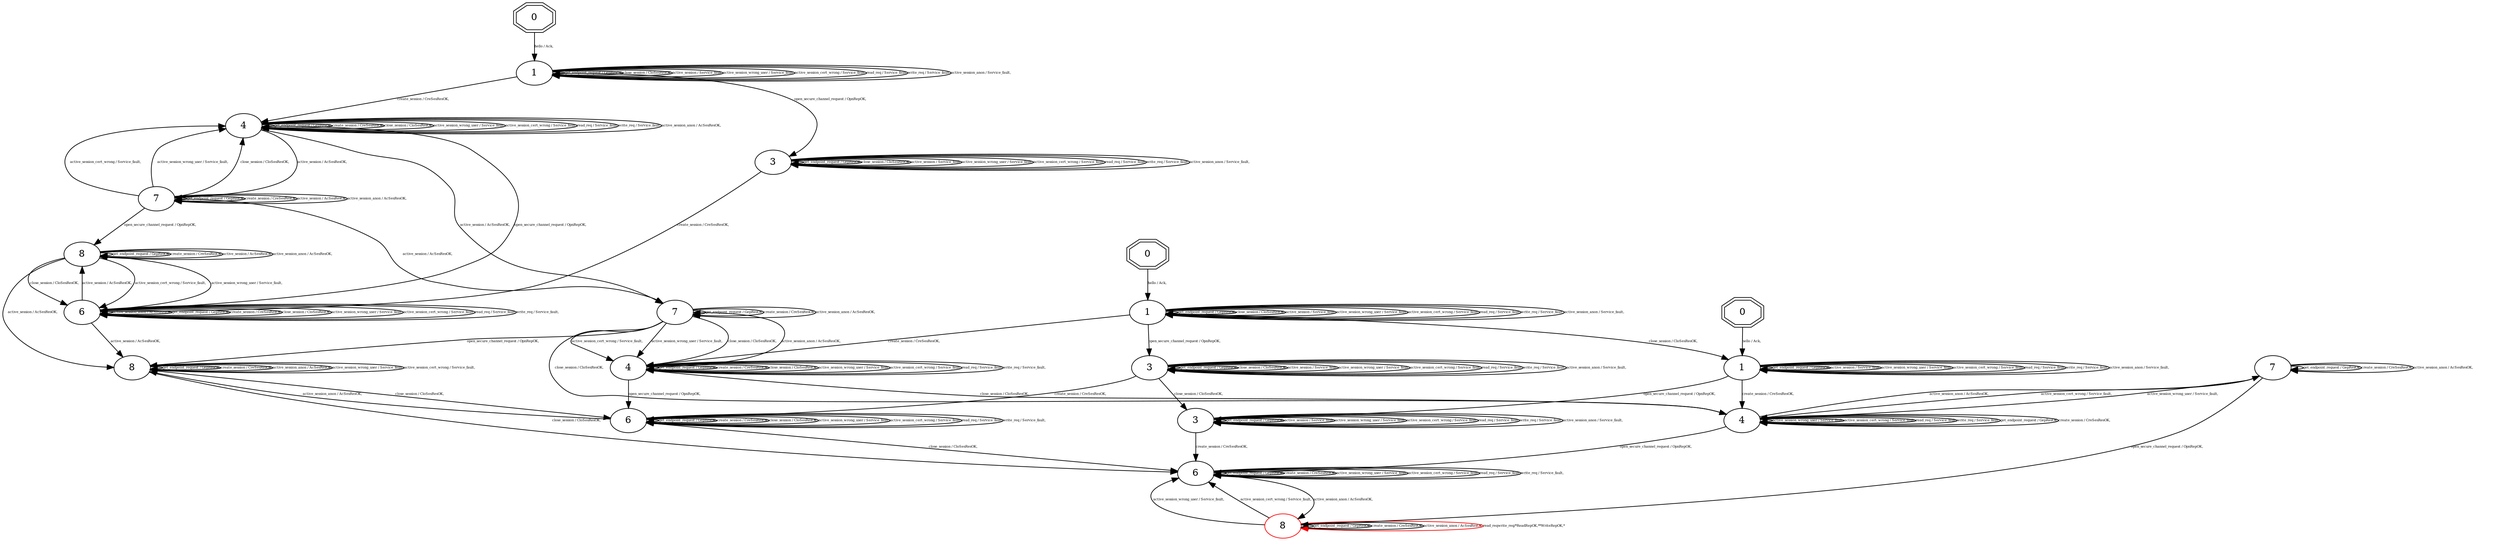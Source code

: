 digraph "Automata" { 
	 "8_0_true" [shape=ellipse,style=filled,fillcolor=white,URL="8",label="8"];
	 "6_1_true" [shape=ellipse,style=filled,fillcolor=white,URL="6",label="6"];
	 "3_1_true" [shape=ellipse,style=filled,fillcolor=white,URL="3",label="3"];
	 "7_1_true" [shape=ellipse,style=filled,fillcolor=white,URL="7",label="7"];
	 "4_1_true" [shape=ellipse,style=filled,fillcolor=white,URL="4",label="4"];
	 "4_0_true" [shape=ellipse,style=filled,fillcolor=white,URL="4",label="4"];
	 "0_0_true" [shape=doubleoctagon,style=filled,fillcolor=white,URL="0",label="0"];
	 "3_0_true" [shape=ellipse,style=filled,fillcolor=white,URL="3",label="3"];
	 "0_1_false" [shape=doubleoctagon,style=filled,fillcolor=white,URL="0",label="0"];
	 "0_1_true" [shape=doubleoctagon,style=filled,fillcolor=white,URL="0",label="0"];
	 "6_1_false" [shape=ellipse,style=filled,fillcolor=white,URL="6",label="6"];
	 "3_1_false" [shape=ellipse,style=filled,fillcolor=white,URL="3",label="3"];
	 "1_1_true" [shape=ellipse,style=filled,fillcolor=white,URL="1",label="1"];
	 "8_1_false" [shape=ellipse,style=filled,fillcolor=white,URL="8",label="8",color=red];
	 "7_1_false" [shape=ellipse,style=filled,fillcolor=white,URL="7",label="7"];
	 "1_1_false" [shape=ellipse,style=filled,fillcolor=white,URL="1",label="1"];
	 "4_1_false" [shape=ellipse,style=filled,fillcolor=white,URL="4",label="4"];
	 "8_1_true" [shape=ellipse,style=filled,fillcolor=white,URL="8",label="8"];
	 "1_0_true" [shape=ellipse,style=filled,fillcolor=white,URL="1",label="1"];
	 "6_0_true" [shape=ellipse,style=filled,fillcolor=white,URL="6",label="6"];
	 "7_0_true" [shape=ellipse,style=filled,fillcolor=white,URL="7",label="7"];
	 "7_1_false"->"7_1_false" [fontsize=5,label="get_endpoint_request / GepResOK,"];
	 "7_1_false"->"7_1_false" [fontsize=5,label="create_session / CreSesResOK,"];
	 "7_1_false"->"7_1_false" [fontsize=5,label="active_session_anon / AcSesResOK,"];
	 "7_1_false"->"8_1_false" [fontsize=5,label="open_secure_channel_request / OpnRepOK,"];
	 "7_1_false"->"4_1_false" [fontsize=5,label="active_session_cert_wrong / Service_fault,"];
	 "7_1_false"->"4_1_false" [fontsize=5,label="active_session_wrong_user / Service_fault,"];
	 "8_1_false"->"8_1_false" [fontsize=5,label="get_endpoint_request / GepResOK,"];
	 "8_1_false"->"8_1_false" [fontsize=5,label="create_session / CreSesResOK,"];
	 "8_1_false"->"8_1_false" [fontsize=5,label="active_session_anon / AcSesResOK,"];
	 "8_1_false"->"6_1_false" [fontsize=5,label="active_session_wrong_user / Service_fault,"];
	 "8_1_false"->"6_1_false" [fontsize=5,label="active_session_cert_wrong / Service_fault,"];
	 "6_1_false"->"8_1_false" [fontsize=5,label="active_session_anon / AcSesResOK,"];
	 "6_1_false"->"6_1_false" [fontsize=5,label="get_endpoint_request / GepResOK,"];
	 "6_1_false"->"6_1_false" [fontsize=5,label="create_session / CreSesResOK,"];
	 "6_1_false"->"6_1_false" [fontsize=5,label="active_session_wrong_user / Service_fault,"];
	 "6_1_false"->"6_1_false" [fontsize=5,label="active_session_cert_wrong / Service_fault,"];
	 "6_1_false"->"6_1_false" [fontsize=5,label="read_req / Service_fault,"];
	 "6_1_false"->"6_1_false" [fontsize=5,label="write_req / Service_fault,"];
	 "3_1_false"->"3_1_false" [fontsize=5,label="get_endpoint_request / GepResOK,"];
	 "3_1_false"->"3_1_false" [fontsize=5,label="active_session / Service_fault,"];
	 "3_1_false"->"3_1_false" [fontsize=5,label="active_session_wrong_user / Service_fault,"];
	 "3_1_false"->"3_1_false" [fontsize=5,label="active_session_cert_wrong / Service_fault,"];
	 "3_1_false"->"3_1_false" [fontsize=5,label="read_req / Service_fault,"];
	 "3_1_false"->"3_1_false" [fontsize=5,label="write_req / Service_fault,"];
	 "3_1_false"->"3_1_false" [fontsize=5,label="active_session_anon / Service_fault,"];
	 "3_1_false"->"6_1_false" [fontsize=5,label="create_session / CreSesResOK,"];
	 "4_1_false"->"4_1_false" [fontsize=5,label="active_session_wrong_user / Service_fault,"];
	 "4_1_false"->"4_1_false" [fontsize=5,label="active_session_cert_wrong / Service_fault,"];
	 "4_1_false"->"4_1_false" [fontsize=5,label="read_req / Service_fault,"];
	 "4_1_false"->"4_1_false" [fontsize=5,label="write_req / Service_fault,"];
	 "4_1_false"->"4_1_false" [fontsize=5,label="get_endpoint_request / GepResOK,"];
	 "4_1_false"->"4_1_false" [fontsize=5,label="create_session / CreSesResOK,"];
	 "4_1_false"->"7_1_false" [fontsize=5,label="active_session_anon / AcSesResOK,"];
	 "4_1_false"->"6_1_false" [fontsize=5,label="open_secure_channel_request / OpnRepOK,"];
	 "8_1_true"->"6_1_true" [fontsize=5,label="close_session / CloSesResOK,"];
	 "8_1_true"->"6_1_false" [fontsize=5,label="close_session / CloSesResOK,"];
	 "8_1_true"->"8_1_true" [fontsize=5,label="get_endpoint_request / GepResOK,"];
	 "8_1_true"->"8_1_true" [fontsize=5,label="create_session / CreSesResOK,"];
	 "8_1_true"->"8_1_true" [fontsize=5,label="active_session_anon / AcSesResOK,"];
	 "8_1_true"->"8_1_true" [fontsize=5,label="active_session_wrong_user / Service_fault,"];
	 "8_1_true"->"8_1_true" [fontsize=5,label="active_session_cert_wrong / Service_fault,"];
	 "6_1_true"->"8_1_true" [fontsize=5,label="active_session_anon / AcSesResOK,"];
	 "6_1_true"->"6_1_true" [fontsize=5,label="get_endpoint_request / GepResOK,"];
	 "6_1_true"->"6_1_true" [fontsize=5,label="create_session / CreSesResOK,"];
	 "6_1_true"->"6_1_true" [fontsize=5,label="close_session / CloSesResOK,"];
	 "6_1_true"->"6_1_true" [fontsize=5,label="active_session_wrong_user / Service_fault,"];
	 "6_1_true"->"6_1_true" [fontsize=5,label="active_session_cert_wrong / Service_fault,"];
	 "6_1_true"->"6_1_true" [fontsize=5,label="read_req / Service_fault,"];
	 "6_1_true"->"6_1_true" [fontsize=5,label="write_req / Service_fault,"];
	 "6_1_true"->"6_1_false" [fontsize=5,label="close_session / CloSesResOK,"];
	 "6_0_true"->"6_0_true" [fontsize=5,label="active_session_anon / AcSesResOK,"];
	 "6_0_true"->"6_0_true" [fontsize=5,label="get_endpoint_request / GepResOK,"];
	 "6_0_true"->"6_0_true" [fontsize=5,label="create_session / CreSesResOK,"];
	 "6_0_true"->"6_0_true" [fontsize=5,label="close_session / CloSesResOK,"];
	 "6_0_true"->"6_0_true" [fontsize=5,label="active_session_wrong_user / Service_fault,"];
	 "6_0_true"->"6_0_true" [fontsize=5,label="active_session_cert_wrong / Service_fault,"];
	 "6_0_true"->"6_0_true" [fontsize=5,label="read_req / Service_fault,"];
	 "6_0_true"->"6_0_true" [fontsize=5,label="write_req / Service_fault,"];
	 "6_0_true"->"8_0_true" [fontsize=5,label="active_session / AcSesResOK,"];
	 "6_0_true"->"8_1_true" [fontsize=5,label="active_session / AcSesResOK,"];
	 "7_1_true"->"4_1_false" [fontsize=5,label="close_session / CloSesResOK,"];
	 "7_1_true"->"7_1_true" [fontsize=5,label="get_endpoint_request / GepResOK,"];
	 "7_1_true"->"7_1_true" [fontsize=5,label="create_session / CreSesResOK,"];
	 "7_1_true"->"7_1_true" [fontsize=5,label="active_session_anon / AcSesResOK,"];
	 "7_1_true"->"8_1_true" [fontsize=5,label="open_secure_channel_request / OpnRepOK,"];
	 "7_1_true"->"4_1_true" [fontsize=5,label="active_session_cert_wrong / Service_fault,"];
	 "7_1_true"->"4_1_true" [fontsize=5,label="active_session_wrong_user / Service_fault,"];
	 "7_1_true"->"4_1_true" [fontsize=5,label="close_session / CloSesResOK,"];
	 "8_0_true"->"8_0_true" [fontsize=5,label="get_endpoint_request / GepResOK,"];
	 "8_0_true"->"8_0_true" [fontsize=5,label="create_session / CreSesResOK,"];
	 "8_0_true"->"8_0_true" [fontsize=5,label="active_session / AcSesResOK,"];
	 "8_0_true"->"8_0_true" [fontsize=5,label="active_session_anon / AcSesResOK,"];
	 "8_0_true"->"6_0_true" [fontsize=5,label="active_session_cert_wrong / Service_fault,"];
	 "8_0_true"->"6_0_true" [fontsize=5,label="active_session_wrong_user / Service_fault,"];
	 "8_0_true"->"6_0_true" [fontsize=5,label="close_session / CloSesResOK,"];
	 "8_0_true"->"8_1_true" [fontsize=5,label="active_session / AcSesResOK,"];
	 "4_1_true"->"7_1_true" [fontsize=5,label="active_session_anon / AcSesResOK,"];
	 "4_1_true"->"4_1_false" [fontsize=5,label="close_session / CloSesResOK,"];
	 "4_1_true"->"4_1_true" [fontsize=5,label="get_endpoint_request / GepResOK,"];
	 "4_1_true"->"4_1_true" [fontsize=5,label="create_session / CreSesResOK,"];
	 "4_1_true"->"4_1_true" [fontsize=5,label="close_session / CloSesResOK,"];
	 "4_1_true"->"4_1_true" [fontsize=5,label="active_session_wrong_user / Service_fault,"];
	 "4_1_true"->"4_1_true" [fontsize=5,label="active_session_cert_wrong / Service_fault,"];
	 "4_1_true"->"4_1_true" [fontsize=5,label="read_req / Service_fault,"];
	 "4_1_true"->"4_1_true" [fontsize=5,label="write_req / Service_fault,"];
	 "4_1_true"->"6_1_true" [fontsize=5,label="open_secure_channel_request / OpnRepOK,"];
	 "3_1_true"->"3_1_true" [fontsize=5,label="get_endpoint_request / GepResOK,"];
	 "3_1_true"->"3_1_true" [fontsize=5,label="close_session / CloSesResOK,"];
	 "3_1_true"->"3_1_true" [fontsize=5,label="active_session / Service_fault,"];
	 "3_1_true"->"3_1_true" [fontsize=5,label="active_session_wrong_user / Service_fault,"];
	 "3_1_true"->"3_1_true" [fontsize=5,label="active_session_cert_wrong / Service_fault,"];
	 "3_1_true"->"3_1_true" [fontsize=5,label="read_req / Service_fault,"];
	 "3_1_true"->"3_1_true" [fontsize=5,label="write_req / Service_fault,"];
	 "3_1_true"->"3_1_true" [fontsize=5,label="active_session_anon / Service_fault,"];
	 "3_1_true"->"3_1_false" [fontsize=5,label="close_session / CloSesResOK,"];
	 "3_1_true"->"6_1_true" [fontsize=5,label="create_session / CreSesResOK,"];
	 "1_1_true"->"1_1_false" [fontsize=5,label="close_session / CloSesResOK,"];
	 "1_1_true"->"1_1_true" [fontsize=5,label="get_endpoint_request / GepResOK,"];
	 "1_1_true"->"1_1_true" [fontsize=5,label="close_session / CloSesResOK,"];
	 "1_1_true"->"1_1_true" [fontsize=5,label="active_session / Service_fault,"];
	 "1_1_true"->"1_1_true" [fontsize=5,label="active_session_wrong_user / Service_fault,"];
	 "1_1_true"->"1_1_true" [fontsize=5,label="active_session_cert_wrong / Service_fault,"];
	 "1_1_true"->"1_1_true" [fontsize=5,label="read_req / Service_fault,"];
	 "1_1_true"->"1_1_true" [fontsize=5,label="write_req / Service_fault,"];
	 "1_1_true"->"1_1_true" [fontsize=5,label="active_session_anon / Service_fault,"];
	 "1_1_true"->"4_1_true" [fontsize=5,label="create_session / CreSesResOK,"];
	 "1_1_true"->"3_1_true" [fontsize=5,label="open_secure_channel_request / OpnRepOK,"];
	 "0_1_true"->"1_1_true" [fontsize=5,label="hello / Ack,"];
	 "7_0_true"->"8_0_true" [fontsize=5,label="open_secure_channel_request / OpnRepOK,"];
	 "7_0_true"->"4_0_true" [fontsize=5,label="active_session_cert_wrong / Service_fault,"];
	 "7_0_true"->"4_0_true" [fontsize=5,label="active_session_wrong_user / Service_fault,"];
	 "7_0_true"->"4_0_true" [fontsize=5,label="close_session / CloSesResOK,"];
	 "7_0_true"->"7_1_true" [fontsize=5,label="active_session / AcSesResOK,"];
	 "7_0_true"->"7_0_true" [fontsize=5,label="get_endpoint_request / GepResOK,"];
	 "7_0_true"->"7_0_true" [fontsize=5,label="create_session / CreSesResOK,"];
	 "7_0_true"->"7_0_true" [fontsize=5,label="active_session / AcSesResOK,"];
	 "7_0_true"->"7_0_true" [fontsize=5,label="active_session_anon / AcSesResOK,"];
	 "4_0_true"->"7_0_true" [fontsize=5,label="active_session / AcSesResOK,"];
	 "4_0_true"->"6_0_true" [fontsize=5,label="open_secure_channel_request / OpnRepOK,"];
	 "4_0_true"->"7_1_true" [fontsize=5,label="active_session / AcSesResOK,"];
	 "4_0_true"->"4_0_true" [fontsize=5,label="get_endpoint_request / GepResOK,"];
	 "4_0_true"->"4_0_true" [fontsize=5,label="create_session / CreSesResOK,"];
	 "4_0_true"->"4_0_true" [fontsize=5,label="close_session / CloSesResOK,"];
	 "4_0_true"->"4_0_true" [fontsize=5,label="active_session_wrong_user / Service_fault,"];
	 "4_0_true"->"4_0_true" [fontsize=5,label="active_session_cert_wrong / Service_fault,"];
	 "4_0_true"->"4_0_true" [fontsize=5,label="read_req / Service_fault,"];
	 "4_0_true"->"4_0_true" [fontsize=5,label="write_req / Service_fault,"];
	 "4_0_true"->"4_0_true" [fontsize=5,label="active_session_anon / AcSesResOK,"];
	 "1_0_true"->"4_0_true" [fontsize=5,label="create_session / CreSesResOK,"];
	 "1_0_true"->"3_0_true" [fontsize=5,label="open_secure_channel_request / OpnRepOK,"];
	 "1_0_true"->"1_0_true" [fontsize=5,label="get_endpoint_request / GepResOK,"];
	 "1_0_true"->"1_0_true" [fontsize=5,label="close_session / CloSesResOK,"];
	 "1_0_true"->"1_0_true" [fontsize=5,label="active_session / Service_fault,"];
	 "1_0_true"->"1_0_true" [fontsize=5,label="active_session_wrong_user / Service_fault,"];
	 "1_0_true"->"1_0_true" [fontsize=5,label="active_session_cert_wrong / Service_fault,"];
	 "1_0_true"->"1_0_true" [fontsize=5,label="read_req / Service_fault,"];
	 "1_0_true"->"1_0_true" [fontsize=5,label="write_req / Service_fault,"];
	 "1_0_true"->"1_0_true" [fontsize=5,label="active_session_anon / Service_fault,"];
	 "0_0_true"->"1_0_true" [fontsize=5,label="hello / Ack,"];
	 "3_0_true"->"6_0_true" [fontsize=5,label="create_session / CreSesResOK,"];
	 "3_0_true"->"3_0_true" [fontsize=5,label="get_endpoint_request / GepResOK,"];
	 "3_0_true"->"3_0_true" [fontsize=5,label="close_session / CloSesResOK,"];
	 "3_0_true"->"3_0_true" [fontsize=5,label="active_session / Service_fault,"];
	 "3_0_true"->"3_0_true" [fontsize=5,label="active_session_wrong_user / Service_fault,"];
	 "3_0_true"->"3_0_true" [fontsize=5,label="active_session_cert_wrong / Service_fault,"];
	 "3_0_true"->"3_0_true" [fontsize=5,label="read_req / Service_fault,"];
	 "3_0_true"->"3_0_true" [fontsize=5,label="write_req / Service_fault,"];
	 "3_0_true"->"3_0_true" [fontsize=5,label="active_session_anon / Service_fault,"];
	 "1_1_false"->"4_1_false" [fontsize=5,label="create_session / CreSesResOK,"];
	 "1_1_false"->"1_1_false" [fontsize=5,label="get_endpoint_request / GepResOK,"];
	 "1_1_false"->"1_1_false" [fontsize=5,label="active_session / Service_fault,"];
	 "1_1_false"->"1_1_false" [fontsize=5,label="active_session_wrong_user / Service_fault,"];
	 "1_1_false"->"1_1_false" [fontsize=5,label="active_session_cert_wrong / Service_fault,"];
	 "1_1_false"->"1_1_false" [fontsize=5,label="read_req / Service_fault,"];
	 "1_1_false"->"1_1_false" [fontsize=5,label="write_req / Service_fault,"];
	 "1_1_false"->"1_1_false" [fontsize=5,label="active_session_anon / Service_fault,"];
	 "1_1_false"->"3_1_false" [fontsize=5,label="open_secure_channel_request / OpnRepOK,"];
	 "0_1_false"->"1_1_false" [fontsize=5,label="hello / Ack,"];
	"8_1_false"->"8_1_false"[color=red,label="read_reqwrite_req/*ReadRepOK,**WriteRepOK,*",fontsize=5];}
